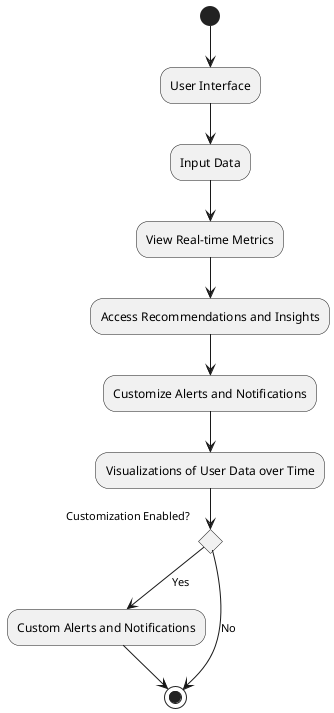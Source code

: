@startuml
(*) --> "User Interface"
"User Interface" --> "Input Data"
"Input Data" --> "View Real-time Metrics"
"View Real-time Metrics" --> "Access Recommendations and Insights"
"Access Recommendations and Insights" --> "Customize Alerts and Notifications"
"Customize Alerts and Notifications" --> "Visualizations of User Data over Time"
if "Customization Enabled?" then
  --> [Yes] "Custom Alerts and Notifications"
  "Custom Alerts and Notifications" --> (*)
else
  --> [No] (*)
endif
@enduml
